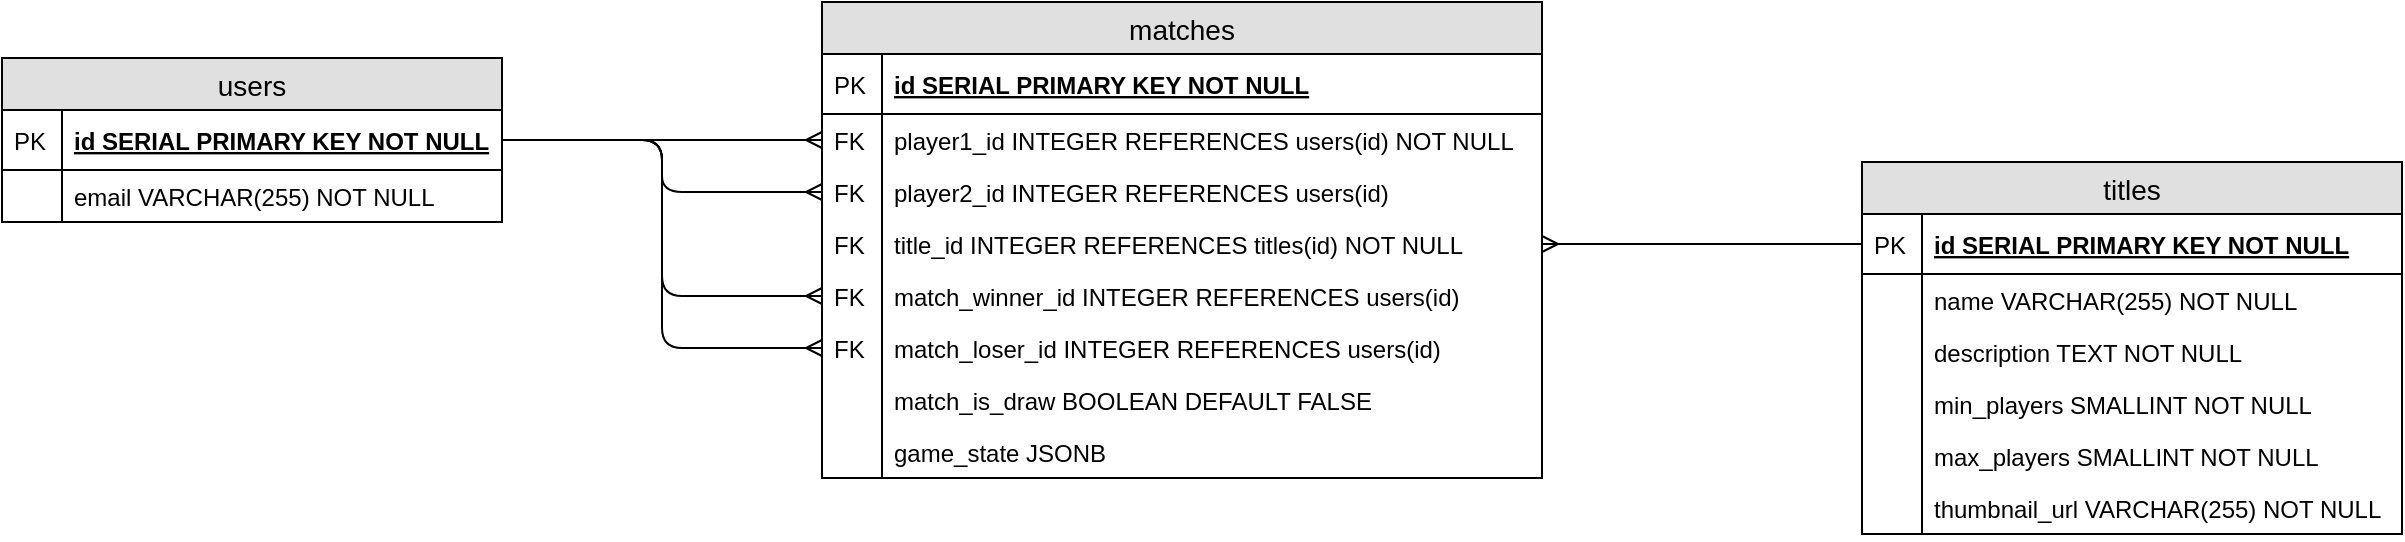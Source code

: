 <mxfile pages="1" version="11.2.2" type="device"><diagram id="E0SDtsOwixqzTubj-jOn" name="Page-1"><mxGraphModel dx="2619" dy="561" grid="1" gridSize="10" guides="1" tooltips="1" connect="1" arrows="1" fold="1" page="1" pageScale="1" pageWidth="850" pageHeight="1100" math="0" shadow="0"><root><mxCell id="0"/><mxCell id="1" parent="0"/><mxCell id="03CvGT27b94hl4oLxroj-1" value="users" style="swimlane;fontStyle=0;childLayout=stackLayout;horizontal=1;startSize=26;fillColor=#e0e0e0;horizontalStack=0;resizeParent=1;resizeParentMax=0;resizeLast=0;collapsible=1;marginBottom=0;swimlaneFillColor=#ffffff;align=center;fontSize=14;" parent="1" vertex="1"><mxGeometry x="-90" y="87" width="250" height="82" as="geometry"/></mxCell><mxCell id="03CvGT27b94hl4oLxroj-2" value="id SERIAL PRIMARY KEY NOT NULL" style="shape=partialRectangle;top=0;left=0;right=0;bottom=1;align=left;verticalAlign=middle;fillColor=none;spacingLeft=34;spacingRight=4;overflow=hidden;rotatable=0;points=[[0,0.5],[1,0.5]];portConstraint=eastwest;dropTarget=0;fontStyle=5;fontSize=12;" parent="03CvGT27b94hl4oLxroj-1" vertex="1"><mxGeometry y="26" width="250" height="30" as="geometry"/></mxCell><mxCell id="03CvGT27b94hl4oLxroj-3" value="PK" style="shape=partialRectangle;top=0;left=0;bottom=0;fillColor=none;align=left;verticalAlign=middle;spacingLeft=4;spacingRight=4;overflow=hidden;rotatable=0;points=[];portConstraint=eastwest;part=1;fontSize=12;" parent="03CvGT27b94hl4oLxroj-2" vertex="1" connectable="0"><mxGeometry width="30" height="30" as="geometry"/></mxCell><mxCell id="03CvGT27b94hl4oLxroj-4" value="email VARCHAR(255) NOT NULL" style="shape=partialRectangle;top=0;left=0;right=0;bottom=0;align=left;verticalAlign=top;fillColor=none;spacingLeft=34;spacingRight=4;overflow=hidden;rotatable=0;points=[[0,0.5],[1,0.5]];portConstraint=eastwest;dropTarget=0;fontSize=12;" parent="03CvGT27b94hl4oLxroj-1" vertex="1"><mxGeometry y="56" width="250" height="26" as="geometry"/></mxCell><mxCell id="03CvGT27b94hl4oLxroj-5" value="" style="shape=partialRectangle;top=0;left=0;bottom=0;fillColor=none;align=left;verticalAlign=top;spacingLeft=4;spacingRight=4;overflow=hidden;rotatable=0;points=[];portConstraint=eastwest;part=1;fontSize=12;" parent="03CvGT27b94hl4oLxroj-4" vertex="1" connectable="0"><mxGeometry width="30" height="26" as="geometry"/></mxCell><mxCell id="03CvGT27b94hl4oLxroj-12" value="matches" style="swimlane;fontStyle=0;childLayout=stackLayout;horizontal=1;startSize=26;fillColor=#e0e0e0;horizontalStack=0;resizeParent=1;resizeParentMax=0;resizeLast=0;collapsible=1;marginBottom=0;swimlaneFillColor=#ffffff;align=center;fontSize=14;" parent="1" vertex="1"><mxGeometry x="320" y="59" width="360" height="238" as="geometry"/></mxCell><mxCell id="03CvGT27b94hl4oLxroj-13" value="id SERIAL PRIMARY KEY NOT NULL" style="shape=partialRectangle;top=0;left=0;right=0;bottom=1;align=left;verticalAlign=middle;fillColor=none;spacingLeft=34;spacingRight=4;overflow=hidden;rotatable=0;points=[[0,0.5],[1,0.5]];portConstraint=eastwest;dropTarget=0;fontStyle=5;fontSize=12;" parent="03CvGT27b94hl4oLxroj-12" vertex="1"><mxGeometry y="26" width="360" height="30" as="geometry"/></mxCell><mxCell id="03CvGT27b94hl4oLxroj-14" value="PK" style="shape=partialRectangle;top=0;left=0;bottom=0;fillColor=none;align=left;verticalAlign=middle;spacingLeft=4;spacingRight=4;overflow=hidden;rotatable=0;points=[];portConstraint=eastwest;part=1;fontSize=12;" parent="03CvGT27b94hl4oLxroj-13" vertex="1" connectable="0"><mxGeometry width="30" height="30" as="geometry"/></mxCell><mxCell id="03CvGT27b94hl4oLxroj-15" value="player1_id INTEGER REFERENCES users(id) NOT NULL" style="shape=partialRectangle;top=0;left=0;right=0;bottom=0;align=left;verticalAlign=top;fillColor=none;spacingLeft=34;spacingRight=4;overflow=hidden;rotatable=0;points=[[0,0.5],[1,0.5]];portConstraint=eastwest;dropTarget=0;fontSize=12;" parent="03CvGT27b94hl4oLxroj-12" vertex="1"><mxGeometry y="56" width="360" height="26" as="geometry"/></mxCell><mxCell id="03CvGT27b94hl4oLxroj-16" value="FK" style="shape=partialRectangle;top=0;left=0;bottom=0;fillColor=none;align=left;verticalAlign=top;spacingLeft=4;spacingRight=4;overflow=hidden;rotatable=0;points=[];portConstraint=eastwest;part=1;fontSize=12;" parent="03CvGT27b94hl4oLxroj-15" vertex="1" connectable="0"><mxGeometry width="30" height="26" as="geometry"/></mxCell><mxCell id="03CvGT27b94hl4oLxroj-17" value="player2_id INTEGER REFERENCES users(id)" style="shape=partialRectangle;top=0;left=0;right=0;bottom=0;align=left;verticalAlign=top;fillColor=none;spacingLeft=34;spacingRight=4;overflow=hidden;rotatable=0;points=[[0,0.5],[1,0.5]];portConstraint=eastwest;dropTarget=0;fontSize=12;" parent="03CvGT27b94hl4oLxroj-12" vertex="1"><mxGeometry y="82" width="360" height="26" as="geometry"/></mxCell><mxCell id="03CvGT27b94hl4oLxroj-18" value="FK" style="shape=partialRectangle;top=0;left=0;bottom=0;fillColor=none;align=left;verticalAlign=top;spacingLeft=4;spacingRight=4;overflow=hidden;rotatable=0;points=[];portConstraint=eastwest;part=1;fontSize=12;" parent="03CvGT27b94hl4oLxroj-17" vertex="1" connectable="0"><mxGeometry width="30" height="26" as="geometry"/></mxCell><mxCell id="03CvGT27b94hl4oLxroj-19" value="title_id INTEGER REFERENCES titles(id) NOT NULL" style="shape=partialRectangle;top=0;left=0;right=0;bottom=0;align=left;verticalAlign=top;fillColor=none;spacingLeft=34;spacingRight=4;overflow=hidden;rotatable=0;points=[[0,0.5],[1,0.5]];portConstraint=eastwest;dropTarget=0;fontSize=12;" parent="03CvGT27b94hl4oLxroj-12" vertex="1"><mxGeometry y="108" width="360" height="26" as="geometry"/></mxCell><mxCell id="03CvGT27b94hl4oLxroj-20" value="FK" style="shape=partialRectangle;top=0;left=0;bottom=0;fillColor=none;align=left;verticalAlign=top;spacingLeft=4;spacingRight=4;overflow=hidden;rotatable=0;points=[];portConstraint=eastwest;part=1;fontSize=12;" parent="03CvGT27b94hl4oLxroj-19" vertex="1" connectable="0"><mxGeometry width="30" height="26" as="geometry"/></mxCell><mxCell id="6rBLAKCeTXJxdWw_tJ6U-1" value="match_winner_id INTEGER REFERENCES users(id)" style="shape=partialRectangle;top=0;left=0;right=0;bottom=0;align=left;verticalAlign=top;fillColor=none;spacingLeft=34;spacingRight=4;overflow=hidden;rotatable=0;points=[[0,0.5],[1,0.5]];portConstraint=eastwest;dropTarget=0;fontSize=12;" parent="03CvGT27b94hl4oLxroj-12" vertex="1"><mxGeometry y="134" width="360" height="26" as="geometry"/></mxCell><mxCell id="6rBLAKCeTXJxdWw_tJ6U-2" value="FK" style="shape=partialRectangle;top=0;left=0;bottom=0;fillColor=none;align=left;verticalAlign=top;spacingLeft=4;spacingRight=4;overflow=hidden;rotatable=0;points=[];portConstraint=eastwest;part=1;fontSize=12;" parent="6rBLAKCeTXJxdWw_tJ6U-1" vertex="1" connectable="0"><mxGeometry width="30" height="26" as="geometry"/></mxCell><mxCell id="TzD6JgSZ5Zi-jrM_aD0K-125" value="match_loser_id INTEGER REFERENCES users(id)" style="shape=partialRectangle;top=0;left=0;right=0;bottom=0;align=left;verticalAlign=top;fillColor=none;spacingLeft=34;spacingRight=4;overflow=hidden;rotatable=0;points=[[0,0.5],[1,0.5]];portConstraint=eastwest;dropTarget=0;fontSize=12;" vertex="1" parent="03CvGT27b94hl4oLxroj-12"><mxGeometry y="160" width="360" height="26" as="geometry"/></mxCell><mxCell id="TzD6JgSZ5Zi-jrM_aD0K-126" value="FK" style="shape=partialRectangle;top=0;left=0;bottom=0;fillColor=none;align=left;verticalAlign=top;spacingLeft=4;spacingRight=4;overflow=hidden;rotatable=0;points=[];portConstraint=eastwest;part=1;fontSize=12;" vertex="1" connectable="0" parent="TzD6JgSZ5Zi-jrM_aD0K-125"><mxGeometry width="30" height="26" as="geometry"/></mxCell><mxCell id="TzD6JgSZ5Zi-jrM_aD0K-171" value="match_is_draw BOOLEAN DEFAULT FALSE" style="shape=partialRectangle;top=0;left=0;right=0;bottom=0;align=left;verticalAlign=top;fillColor=none;spacingLeft=34;spacingRight=4;overflow=hidden;rotatable=0;points=[[0,0.5],[1,0.5]];portConstraint=eastwest;dropTarget=0;fontSize=12;" vertex="1" parent="03CvGT27b94hl4oLxroj-12"><mxGeometry y="186" width="360" height="26" as="geometry"/></mxCell><mxCell id="TzD6JgSZ5Zi-jrM_aD0K-172" value="" style="shape=partialRectangle;top=0;left=0;bottom=0;fillColor=none;align=left;verticalAlign=top;spacingLeft=4;spacingRight=4;overflow=hidden;rotatable=0;points=[];portConstraint=eastwest;part=1;fontSize=12;" vertex="1" connectable="0" parent="TzD6JgSZ5Zi-jrM_aD0K-171"><mxGeometry width="30" height="26" as="geometry"/></mxCell><mxCell id="TzD6JgSZ5Zi-jrM_aD0K-182" value="game_state JSONB" style="shape=partialRectangle;top=0;left=0;right=0;bottom=0;align=left;verticalAlign=top;fillColor=none;spacingLeft=34;spacingRight=4;overflow=hidden;rotatable=0;points=[[0,0.5],[1,0.5]];portConstraint=eastwest;dropTarget=0;fontSize=12;" vertex="1" parent="03CvGT27b94hl4oLxroj-12"><mxGeometry y="212" width="360" height="26" as="geometry"/></mxCell><mxCell id="TzD6JgSZ5Zi-jrM_aD0K-183" value="" style="shape=partialRectangle;top=0;left=0;bottom=0;fillColor=none;align=left;verticalAlign=top;spacingLeft=4;spacingRight=4;overflow=hidden;rotatable=0;points=[];portConstraint=eastwest;part=1;fontSize=12;" vertex="1" connectable="0" parent="TzD6JgSZ5Zi-jrM_aD0K-182"><mxGeometry width="30" height="26" as="geometry"/></mxCell><mxCell id="03CvGT27b94hl4oLxroj-25" value="titles" style="swimlane;fontStyle=0;childLayout=stackLayout;horizontal=1;startSize=26;fillColor=#e0e0e0;horizontalStack=0;resizeParent=1;resizeParentMax=0;resizeLast=0;collapsible=1;marginBottom=0;swimlaneFillColor=#ffffff;align=center;fontSize=14;" parent="1" vertex="1"><mxGeometry x="840" y="139" width="270" height="186" as="geometry"/></mxCell><mxCell id="03CvGT27b94hl4oLxroj-26" value="id SERIAL PRIMARY KEY NOT NULL" style="shape=partialRectangle;top=0;left=0;right=0;bottom=1;align=left;verticalAlign=middle;fillColor=none;spacingLeft=34;spacingRight=4;overflow=hidden;rotatable=0;points=[[0,0.5],[1,0.5]];portConstraint=eastwest;dropTarget=0;fontStyle=5;fontSize=12;" parent="03CvGT27b94hl4oLxroj-25" vertex="1"><mxGeometry y="26" width="270" height="30" as="geometry"/></mxCell><mxCell id="03CvGT27b94hl4oLxroj-27" value="PK" style="shape=partialRectangle;top=0;left=0;bottom=0;fillColor=none;align=left;verticalAlign=middle;spacingLeft=4;spacingRight=4;overflow=hidden;rotatable=0;points=[];portConstraint=eastwest;part=1;fontSize=12;" parent="03CvGT27b94hl4oLxroj-26" vertex="1" connectable="0"><mxGeometry width="30" height="30" as="geometry"/></mxCell><mxCell id="03CvGT27b94hl4oLxroj-28" value="name VARCHAR(255) NOT NULL" style="shape=partialRectangle;top=0;left=0;right=0;bottom=0;align=left;verticalAlign=top;fillColor=none;spacingLeft=34;spacingRight=4;overflow=hidden;rotatable=0;points=[[0,0.5],[1,0.5]];portConstraint=eastwest;dropTarget=0;fontSize=12;" parent="03CvGT27b94hl4oLxroj-25" vertex="1"><mxGeometry y="56" width="270" height="26" as="geometry"/></mxCell><mxCell id="03CvGT27b94hl4oLxroj-29" value="" style="shape=partialRectangle;top=0;left=0;bottom=0;fillColor=none;align=left;verticalAlign=top;spacingLeft=4;spacingRight=4;overflow=hidden;rotatable=0;points=[];portConstraint=eastwest;part=1;fontSize=12;" parent="03CvGT27b94hl4oLxroj-28" vertex="1" connectable="0"><mxGeometry width="30" height="26" as="geometry"/></mxCell><mxCell id="TzD6JgSZ5Zi-jrM_aD0K-91" value="description TEXT NOT NULL" style="shape=partialRectangle;top=0;left=0;right=0;bottom=0;align=left;verticalAlign=top;fillColor=none;spacingLeft=34;spacingRight=4;overflow=hidden;rotatable=0;points=[[0,0.5],[1,0.5]];portConstraint=eastwest;dropTarget=0;fontSize=12;" vertex="1" parent="03CvGT27b94hl4oLxroj-25"><mxGeometry y="82" width="270" height="26" as="geometry"/></mxCell><mxCell id="TzD6JgSZ5Zi-jrM_aD0K-92" value="" style="shape=partialRectangle;top=0;left=0;bottom=0;fillColor=none;align=left;verticalAlign=top;spacingLeft=4;spacingRight=4;overflow=hidden;rotatable=0;points=[];portConstraint=eastwest;part=1;fontSize=12;" vertex="1" connectable="0" parent="TzD6JgSZ5Zi-jrM_aD0K-91"><mxGeometry width="30" height="26" as="geometry"/></mxCell><mxCell id="TzD6JgSZ5Zi-jrM_aD0K-89" value="min_players SMALLINT NOT NULL" style="shape=partialRectangle;top=0;left=0;right=0;bottom=0;align=left;verticalAlign=top;fillColor=none;spacingLeft=34;spacingRight=4;overflow=hidden;rotatable=0;points=[[0,0.5],[1,0.5]];portConstraint=eastwest;dropTarget=0;fontSize=12;" vertex="1" parent="03CvGT27b94hl4oLxroj-25"><mxGeometry y="108" width="270" height="26" as="geometry"/></mxCell><mxCell id="TzD6JgSZ5Zi-jrM_aD0K-90" value="" style="shape=partialRectangle;top=0;left=0;bottom=0;fillColor=none;align=left;verticalAlign=top;spacingLeft=4;spacingRight=4;overflow=hidden;rotatable=0;points=[];portConstraint=eastwest;part=1;fontSize=12;" vertex="1" connectable="0" parent="TzD6JgSZ5Zi-jrM_aD0K-89"><mxGeometry width="30" height="26" as="geometry"/></mxCell><mxCell id="TzD6JgSZ5Zi-jrM_aD0K-98" value="max_players SMALLINT NOT NULL" style="shape=partialRectangle;top=0;left=0;right=0;bottom=0;align=left;verticalAlign=top;fillColor=none;spacingLeft=34;spacingRight=4;overflow=hidden;rotatable=0;points=[[0,0.5],[1,0.5]];portConstraint=eastwest;dropTarget=0;fontSize=12;" vertex="1" parent="03CvGT27b94hl4oLxroj-25"><mxGeometry y="134" width="270" height="26" as="geometry"/></mxCell><mxCell id="TzD6JgSZ5Zi-jrM_aD0K-99" value="" style="shape=partialRectangle;top=0;left=0;bottom=0;fillColor=none;align=left;verticalAlign=top;spacingLeft=4;spacingRight=4;overflow=hidden;rotatable=0;points=[];portConstraint=eastwest;part=1;fontSize=12;" vertex="1" connectable="0" parent="TzD6JgSZ5Zi-jrM_aD0K-98"><mxGeometry width="30" height="26" as="geometry"/></mxCell><mxCell id="TzD6JgSZ5Zi-jrM_aD0K-100" value="thumbnail_url VARCHAR(255) NOT NULL" style="shape=partialRectangle;top=0;left=0;right=0;bottom=0;align=left;verticalAlign=top;fillColor=none;spacingLeft=34;spacingRight=4;overflow=hidden;rotatable=0;points=[[0,0.5],[1,0.5]];portConstraint=eastwest;dropTarget=0;fontSize=12;" vertex="1" parent="03CvGT27b94hl4oLxroj-25"><mxGeometry y="160" width="270" height="26" as="geometry"/></mxCell><mxCell id="TzD6JgSZ5Zi-jrM_aD0K-101" value="" style="shape=partialRectangle;top=0;left=0;bottom=0;fillColor=none;align=left;verticalAlign=top;spacingLeft=4;spacingRight=4;overflow=hidden;rotatable=0;points=[];portConstraint=eastwest;part=1;fontSize=12;" vertex="1" connectable="0" parent="TzD6JgSZ5Zi-jrM_aD0K-100"><mxGeometry width="30" height="26" as="geometry"/></mxCell><mxCell id="03CvGT27b94hl4oLxroj-38" value="" style="edgeStyle=elbowEdgeStyle;fontSize=12;html=1;endArrow=ERmany;exitX=0;exitY=0.5;exitDx=0;exitDy=0;entryX=1;entryY=0.5;entryDx=0;entryDy=0;" parent="1" source="03CvGT27b94hl4oLxroj-26" target="03CvGT27b94hl4oLxroj-19" edge="1"><mxGeometry width="100" height="100" relative="1" as="geometry"><mxPoint x="120" y="390" as="sourcePoint"/><mxPoint x="220" y="290" as="targetPoint"/></mxGeometry></mxCell><mxCell id="TzD6JgSZ5Zi-jrM_aD0K-65" value="" style="edgeStyle=elbowEdgeStyle;fontSize=12;html=1;endArrow=ERmany;entryX=0;entryY=0.5;entryDx=0;entryDy=0;exitX=1;exitY=0.5;exitDx=0;exitDy=0;" edge="1" parent="1" source="03CvGT27b94hl4oLxroj-2" target="03CvGT27b94hl4oLxroj-15"><mxGeometry width="100" height="100" relative="1" as="geometry"><mxPoint x="330" y="300" as="sourcePoint"/><mxPoint x="150" y="328" as="targetPoint"/></mxGeometry></mxCell><mxCell id="TzD6JgSZ5Zi-jrM_aD0K-66" value="" style="edgeStyle=elbowEdgeStyle;fontSize=12;html=1;endArrow=ERmany;entryX=0;entryY=0.5;entryDx=0;entryDy=0;exitX=1;exitY=0.5;exitDx=0;exitDy=0;" edge="1" parent="1" source="03CvGT27b94hl4oLxroj-2" target="03CvGT27b94hl4oLxroj-17"><mxGeometry width="100" height="100" relative="1" as="geometry"><mxPoint x="155" y="355" as="sourcePoint"/><mxPoint x="335" y="262" as="targetPoint"/></mxGeometry></mxCell><mxCell id="TzD6JgSZ5Zi-jrM_aD0K-124" value="" style="edgeStyle=elbowEdgeStyle;fontSize=12;html=1;endArrow=ERmany;entryX=0;entryY=0.5;entryDx=0;entryDy=0;exitX=1;exitY=0.5;exitDx=0;exitDy=0;" edge="1" parent="1" source="03CvGT27b94hl4oLxroj-2" target="6rBLAKCeTXJxdWw_tJ6U-1"><mxGeometry width="100" height="100" relative="1" as="geometry"><mxPoint x="150" y="362" as="sourcePoint"/><mxPoint x="330" y="164" as="targetPoint"/></mxGeometry></mxCell><mxCell id="TzD6JgSZ5Zi-jrM_aD0K-127" value="" style="edgeStyle=elbowEdgeStyle;fontSize=12;html=1;endArrow=ERmany;entryX=0;entryY=0.5;entryDx=0;entryDy=0;exitX=1;exitY=0.5;exitDx=0;exitDy=0;" edge="1" parent="1" source="03CvGT27b94hl4oLxroj-2" target="TzD6JgSZ5Zi-jrM_aD0K-125"><mxGeometry width="100" height="100" relative="1" as="geometry"><mxPoint x="170" y="400" as="sourcePoint"/><mxPoint x="329.882" y="215.882" as="targetPoint"/></mxGeometry></mxCell></root></mxGraphModel></diagram></mxfile>